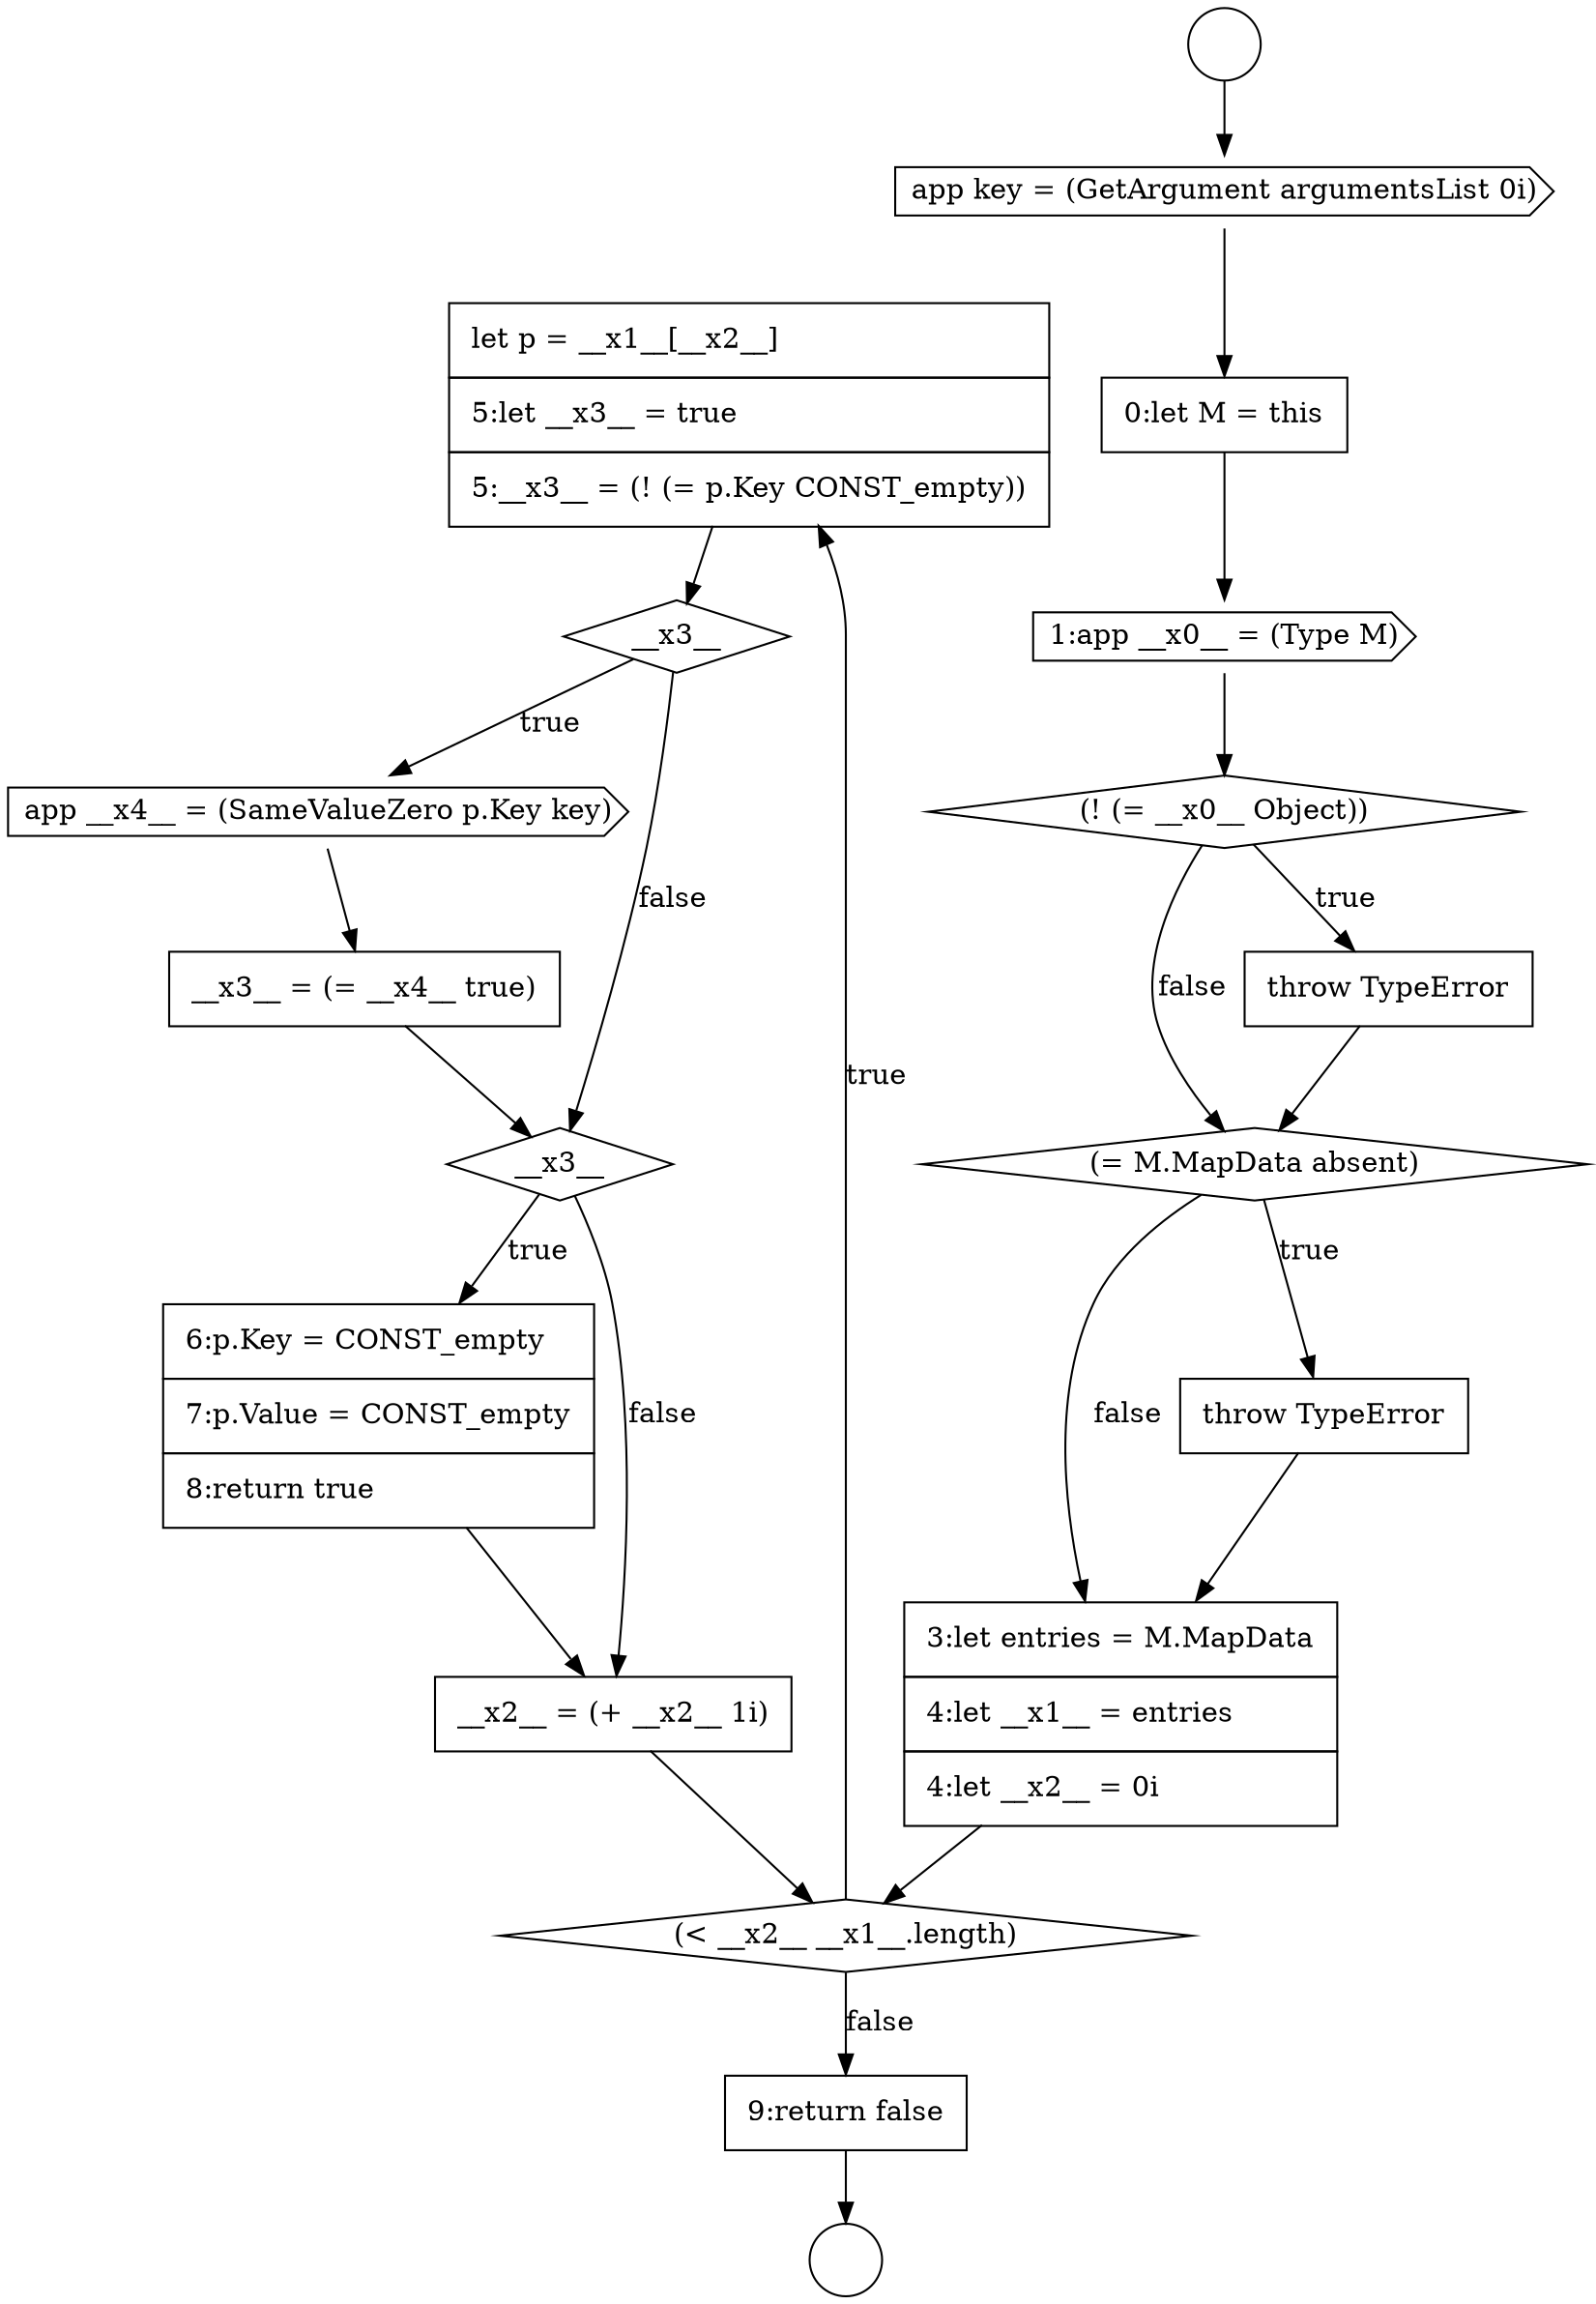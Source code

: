 digraph {
  node15568 [shape=none, margin=0, label=<<font color="black">
    <table border="0" cellborder="1" cellspacing="0" cellpadding="10">
      <tr><td align="left">let p = __x1__[__x2__]</td></tr>
      <tr><td align="left">5:let __x3__ = true</td></tr>
      <tr><td align="left">5:__x3__ = (! (= p.Key CONST_empty))</td></tr>
    </table>
  </font>> color="black" fillcolor="white" style=filled]
  node15569 [shape=diamond, label=<<font color="black">__x3__</font>> color="black" fillcolor="white" style=filled]
  node15559 [shape=cds, label=<<font color="black">app key = (GetArgument argumentsList 0i)</font>> color="black" fillcolor="white" style=filled]
  node15560 [shape=none, margin=0, label=<<font color="black">
    <table border="0" cellborder="1" cellspacing="0" cellpadding="10">
      <tr><td align="left">0:let M = this</td></tr>
    </table>
  </font>> color="black" fillcolor="white" style=filled]
  node15562 [shape=diamond, label=<<font color="black">(! (= __x0__ Object))</font>> color="black" fillcolor="white" style=filled]
  node15575 [shape=none, margin=0, label=<<font color="black">
    <table border="0" cellborder="1" cellspacing="0" cellpadding="10">
      <tr><td align="left">9:return false</td></tr>
    </table>
  </font>> color="black" fillcolor="white" style=filled]
  node15566 [shape=none, margin=0, label=<<font color="black">
    <table border="0" cellborder="1" cellspacing="0" cellpadding="10">
      <tr><td align="left">3:let entries = M.MapData</td></tr>
      <tr><td align="left">4:let __x1__ = entries</td></tr>
      <tr><td align="left">4:let __x2__ = 0i</td></tr>
    </table>
  </font>> color="black" fillcolor="white" style=filled]
  node15571 [shape=none, margin=0, label=<<font color="black">
    <table border="0" cellborder="1" cellspacing="0" cellpadding="10">
      <tr><td align="left">__x3__ = (= __x4__ true)</td></tr>
    </table>
  </font>> color="black" fillcolor="white" style=filled]
  node15557 [shape=circle label=" " color="black" fillcolor="white" style=filled]
  node15561 [shape=cds, label=<<font color="black">1:app __x0__ = (Type M)</font>> color="black" fillcolor="white" style=filled]
  node15564 [shape=diamond, label=<<font color="black">(= M.MapData absent)</font>> color="black" fillcolor="white" style=filled]
  node15558 [shape=circle label=" " color="black" fillcolor="white" style=filled]
  node15573 [shape=none, margin=0, label=<<font color="black">
    <table border="0" cellborder="1" cellspacing="0" cellpadding="10">
      <tr><td align="left">6:p.Key = CONST_empty</td></tr>
      <tr><td align="left">7:p.Value = CONST_empty</td></tr>
      <tr><td align="left">8:return true</td></tr>
    </table>
  </font>> color="black" fillcolor="white" style=filled]
  node15574 [shape=none, margin=0, label=<<font color="black">
    <table border="0" cellborder="1" cellspacing="0" cellpadding="10">
      <tr><td align="left">__x2__ = (+ __x2__ 1i)</td></tr>
    </table>
  </font>> color="black" fillcolor="white" style=filled]
  node15563 [shape=none, margin=0, label=<<font color="black">
    <table border="0" cellborder="1" cellspacing="0" cellpadding="10">
      <tr><td align="left">throw TypeError</td></tr>
    </table>
  </font>> color="black" fillcolor="white" style=filled]
  node15567 [shape=diamond, label=<<font color="black">(&lt; __x2__ __x1__.length)</font>> color="black" fillcolor="white" style=filled]
  node15570 [shape=cds, label=<<font color="black">app __x4__ = (SameValueZero p.Key key)</font>> color="black" fillcolor="white" style=filled]
  node15572 [shape=diamond, label=<<font color="black">__x3__</font>> color="black" fillcolor="white" style=filled]
  node15565 [shape=none, margin=0, label=<<font color="black">
    <table border="0" cellborder="1" cellspacing="0" cellpadding="10">
      <tr><td align="left">throw TypeError</td></tr>
    </table>
  </font>> color="black" fillcolor="white" style=filled]
  node15557 -> node15559 [ color="black"]
  node15567 -> node15568 [label=<<font color="black">true</font>> color="black"]
  node15567 -> node15575 [label=<<font color="black">false</font>> color="black"]
  node15560 -> node15561 [ color="black"]
  node15573 -> node15574 [ color="black"]
  node15575 -> node15558 [ color="black"]
  node15570 -> node15571 [ color="black"]
  node15565 -> node15566 [ color="black"]
  node15568 -> node15569 [ color="black"]
  node15561 -> node15562 [ color="black"]
  node15559 -> node15560 [ color="black"]
  node15572 -> node15573 [label=<<font color="black">true</font>> color="black"]
  node15572 -> node15574 [label=<<font color="black">false</font>> color="black"]
  node15574 -> node15567 [ color="black"]
  node15562 -> node15563 [label=<<font color="black">true</font>> color="black"]
  node15562 -> node15564 [label=<<font color="black">false</font>> color="black"]
  node15563 -> node15564 [ color="black"]
  node15571 -> node15572 [ color="black"]
  node15564 -> node15565 [label=<<font color="black">true</font>> color="black"]
  node15564 -> node15566 [label=<<font color="black">false</font>> color="black"]
  node15569 -> node15570 [label=<<font color="black">true</font>> color="black"]
  node15569 -> node15572 [label=<<font color="black">false</font>> color="black"]
  node15566 -> node15567 [ color="black"]
}
